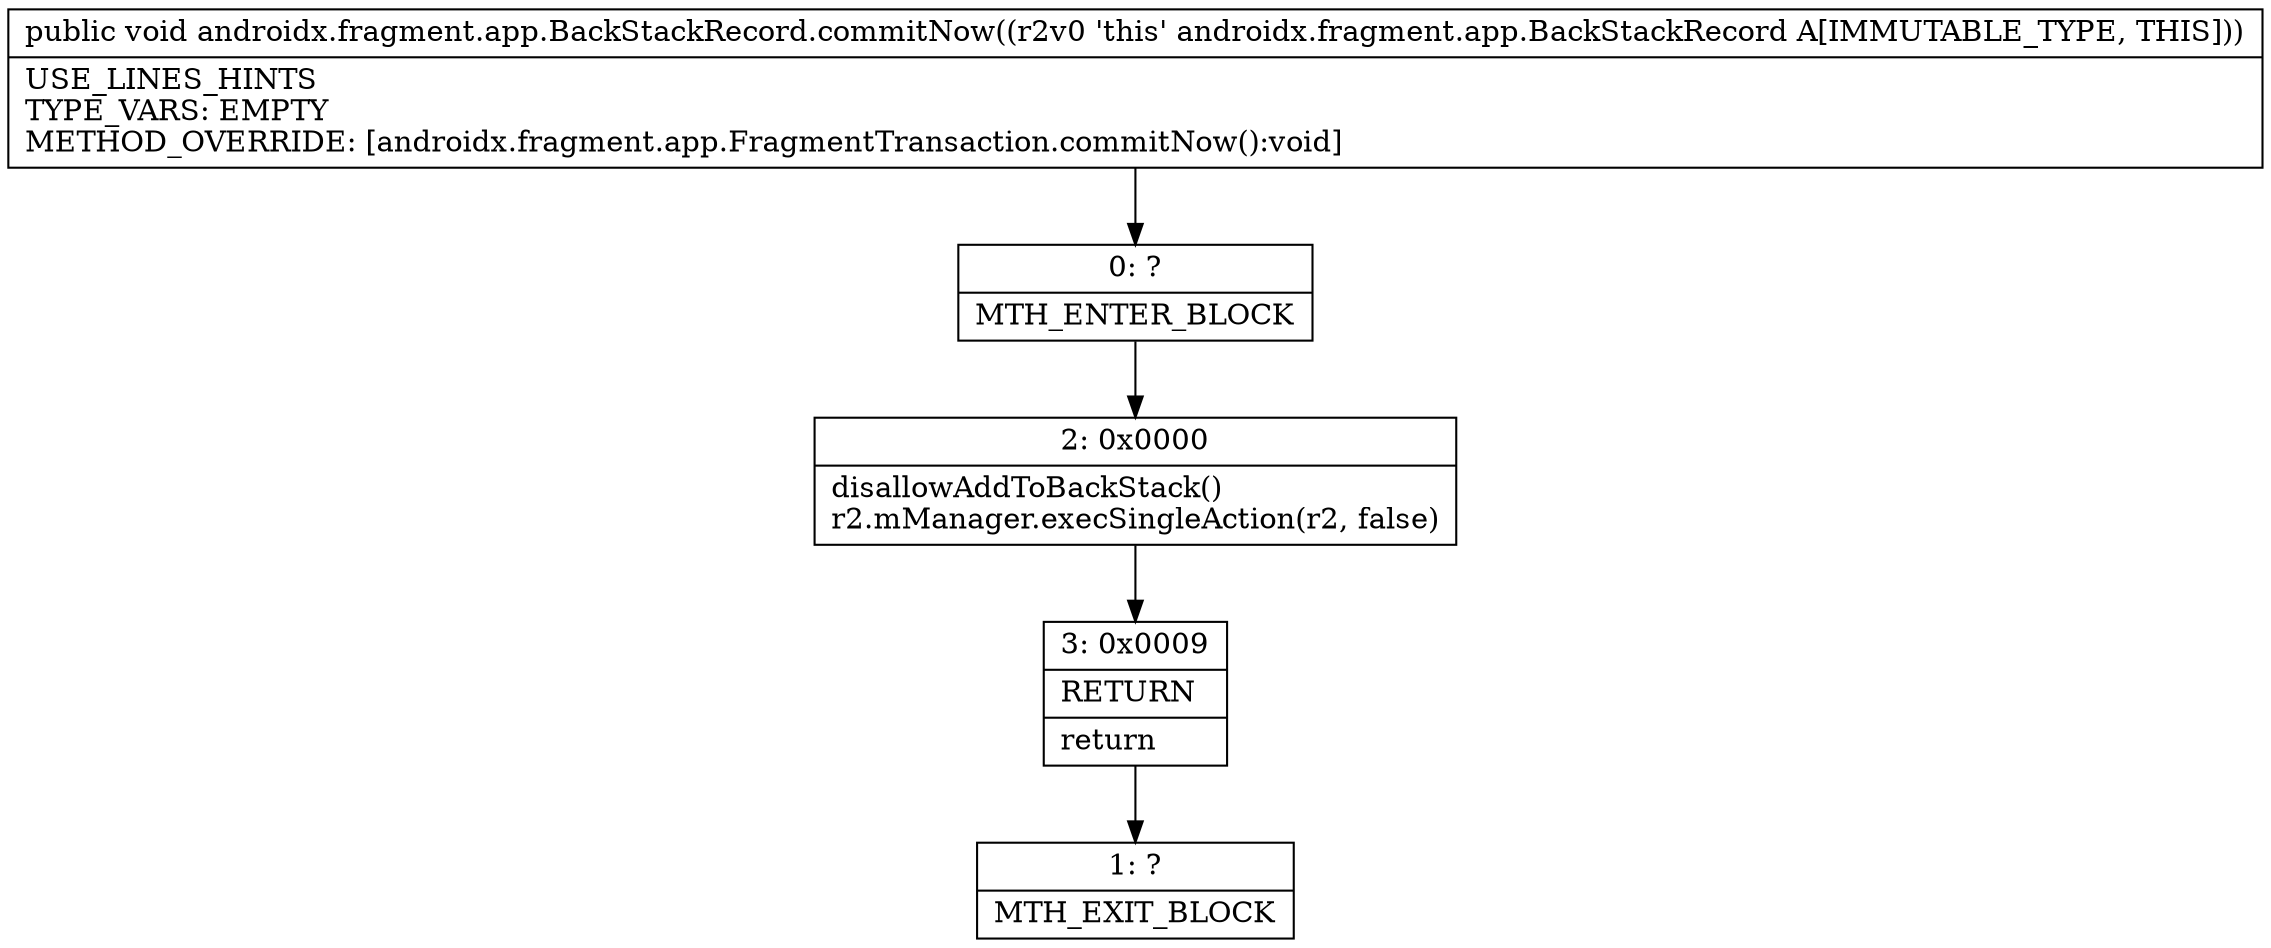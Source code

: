 digraph "CFG forandroidx.fragment.app.BackStackRecord.commitNow()V" {
Node_0 [shape=record,label="{0\:\ ?|MTH_ENTER_BLOCK\l}"];
Node_2 [shape=record,label="{2\:\ 0x0000|disallowAddToBackStack()\lr2.mManager.execSingleAction(r2, false)\l}"];
Node_3 [shape=record,label="{3\:\ 0x0009|RETURN\l|return\l}"];
Node_1 [shape=record,label="{1\:\ ?|MTH_EXIT_BLOCK\l}"];
MethodNode[shape=record,label="{public void androidx.fragment.app.BackStackRecord.commitNow((r2v0 'this' androidx.fragment.app.BackStackRecord A[IMMUTABLE_TYPE, THIS]))  | USE_LINES_HINTS\lTYPE_VARS: EMPTY\lMETHOD_OVERRIDE: [androidx.fragment.app.FragmentTransaction.commitNow():void]\l}"];
MethodNode -> Node_0;Node_0 -> Node_2;
Node_2 -> Node_3;
Node_3 -> Node_1;
}

